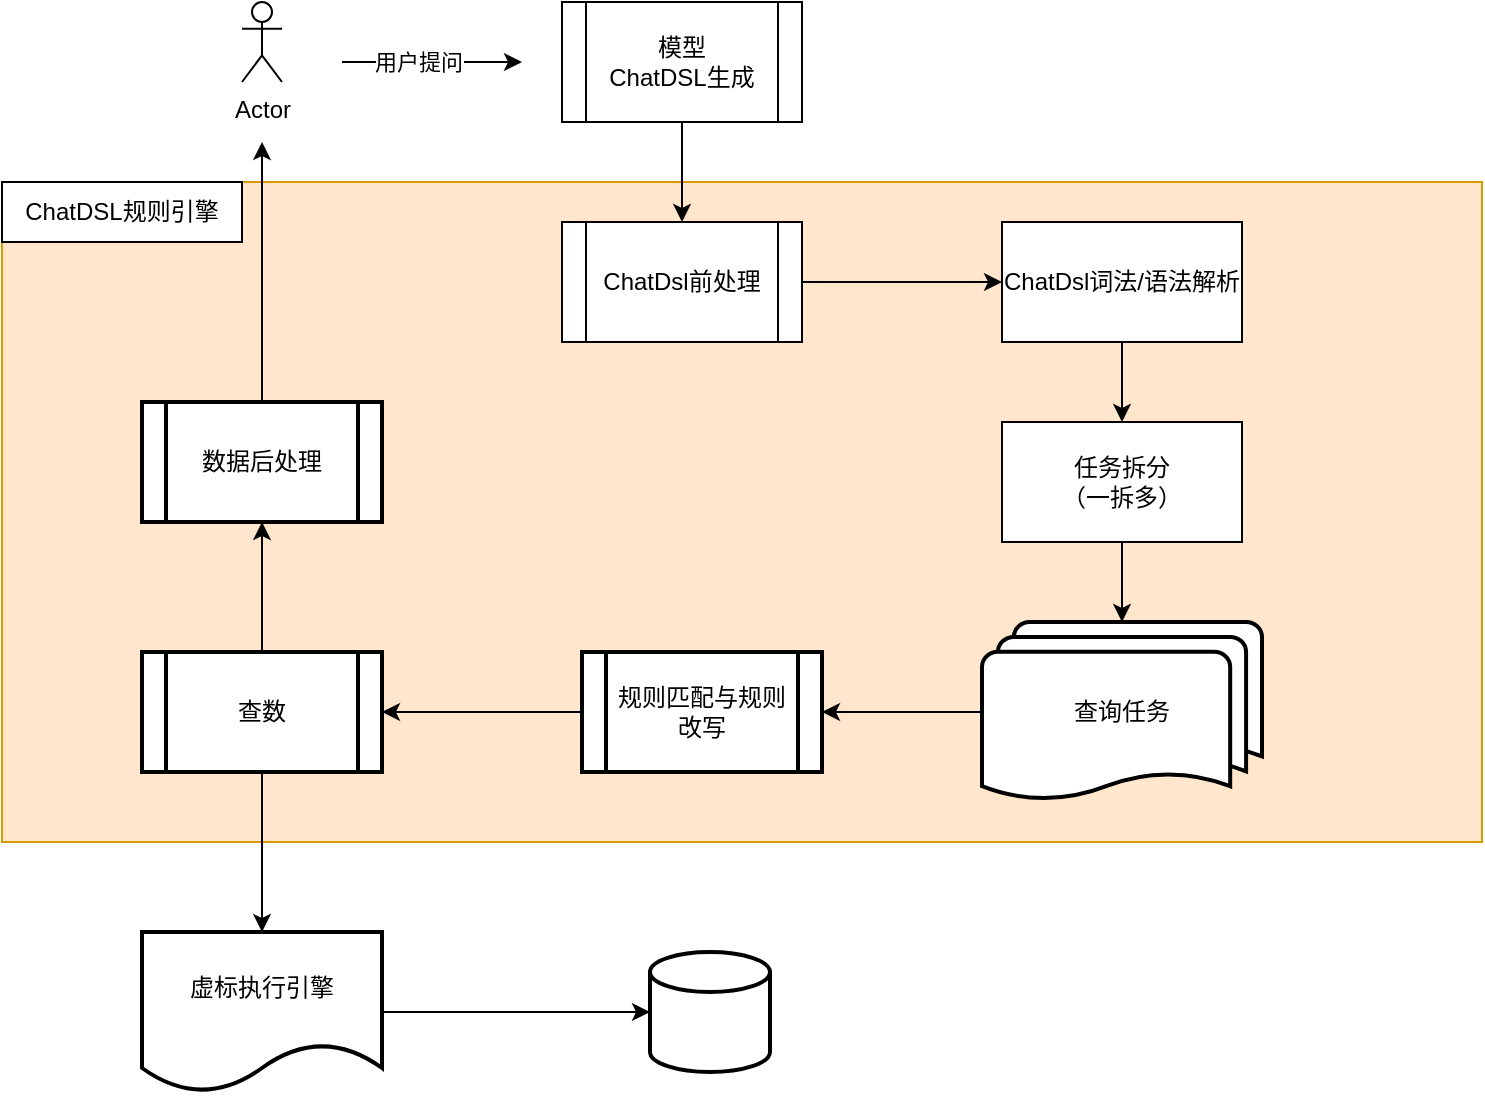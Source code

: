 <mxfile version="28.2.7">
  <diagram id="C5RBs43oDa-KdzZeNtuy" name="Page-1">
    <mxGraphModel dx="1426" dy="769" grid="1" gridSize="10" guides="1" tooltips="1" connect="1" arrows="1" fold="1" page="1" pageScale="1" pageWidth="827" pageHeight="1169" math="0" shadow="0">
      <root>
        <mxCell id="WIyWlLk6GJQsqaUBKTNV-0" />
        <mxCell id="WIyWlLk6GJQsqaUBKTNV-1" parent="WIyWlLk6GJQsqaUBKTNV-0" />
        <mxCell id="SPuBUjwBYpP1O54M1DYz-46" value="" style="rounded=0;whiteSpace=wrap;html=1;fillColor=#ffe6cc;strokeColor=#d79b00;" vertex="1" parent="WIyWlLk6GJQsqaUBKTNV-1">
          <mxGeometry x="60" y="170" width="740" height="330" as="geometry" />
        </mxCell>
        <mxCell id="SPuBUjwBYpP1O54M1DYz-13" value="Actor" style="shape=umlActor;verticalLabelPosition=bottom;verticalAlign=top;html=1;outlineConnect=0;" vertex="1" parent="WIyWlLk6GJQsqaUBKTNV-1">
          <mxGeometry x="180" y="80" width="20" height="40" as="geometry" />
        </mxCell>
        <mxCell id="SPuBUjwBYpP1O54M1DYz-15" value="" style="endArrow=classic;html=1;rounded=0;" edge="1" parent="WIyWlLk6GJQsqaUBKTNV-1">
          <mxGeometry width="50" height="50" relative="1" as="geometry">
            <mxPoint x="230" y="110" as="sourcePoint" />
            <mxPoint x="320" y="110" as="targetPoint" />
          </mxGeometry>
        </mxCell>
        <mxCell id="SPuBUjwBYpP1O54M1DYz-16" value="用户提问" style="edgeLabel;html=1;align=center;verticalAlign=middle;resizable=0;points=[];" vertex="1" connectable="0" parent="SPuBUjwBYpP1O54M1DYz-15">
          <mxGeometry x="-0.159" relative="1" as="geometry">
            <mxPoint as="offset" />
          </mxGeometry>
        </mxCell>
        <mxCell id="SPuBUjwBYpP1O54M1DYz-19" value="" style="edgeStyle=orthogonalEdgeStyle;rounded=0;orthogonalLoop=1;jettySize=auto;html=1;" edge="1" parent="WIyWlLk6GJQsqaUBKTNV-1" source="SPuBUjwBYpP1O54M1DYz-17" target="SPuBUjwBYpP1O54M1DYz-18">
          <mxGeometry relative="1" as="geometry" />
        </mxCell>
        <mxCell id="SPuBUjwBYpP1O54M1DYz-17" value="模型&lt;div&gt;ChatDSL&lt;span style=&quot;background-color: transparent;&quot;&gt;生成&lt;/span&gt;&lt;/div&gt;" style="shape=process;whiteSpace=wrap;html=1;backgroundOutline=1;" vertex="1" parent="WIyWlLk6GJQsqaUBKTNV-1">
          <mxGeometry x="340" y="80" width="120" height="60" as="geometry" />
        </mxCell>
        <mxCell id="SPuBUjwBYpP1O54M1DYz-21" value="" style="edgeStyle=orthogonalEdgeStyle;rounded=0;orthogonalLoop=1;jettySize=auto;html=1;" edge="1" parent="WIyWlLk6GJQsqaUBKTNV-1" source="SPuBUjwBYpP1O54M1DYz-18" target="SPuBUjwBYpP1O54M1DYz-20">
          <mxGeometry relative="1" as="geometry" />
        </mxCell>
        <mxCell id="SPuBUjwBYpP1O54M1DYz-18" value="ChatDsl前处理" style="shape=process;whiteSpace=wrap;html=1;backgroundOutline=1;" vertex="1" parent="WIyWlLk6GJQsqaUBKTNV-1">
          <mxGeometry x="340" y="190" width="120" height="60" as="geometry" />
        </mxCell>
        <mxCell id="SPuBUjwBYpP1O54M1DYz-23" value="" style="edgeStyle=orthogonalEdgeStyle;rounded=0;orthogonalLoop=1;jettySize=auto;html=1;" edge="1" parent="WIyWlLk6GJQsqaUBKTNV-1" source="SPuBUjwBYpP1O54M1DYz-20" target="SPuBUjwBYpP1O54M1DYz-22">
          <mxGeometry relative="1" as="geometry" />
        </mxCell>
        <mxCell id="SPuBUjwBYpP1O54M1DYz-20" value="ChatDsl词法/语法解析" style="whiteSpace=wrap;html=1;" vertex="1" parent="WIyWlLk6GJQsqaUBKTNV-1">
          <mxGeometry x="560" y="190" width="120" height="60" as="geometry" />
        </mxCell>
        <mxCell id="SPuBUjwBYpP1O54M1DYz-33" value="" style="edgeStyle=orthogonalEdgeStyle;rounded=0;orthogonalLoop=1;jettySize=auto;html=1;" edge="1" parent="WIyWlLk6GJQsqaUBKTNV-1" source="SPuBUjwBYpP1O54M1DYz-22" target="SPuBUjwBYpP1O54M1DYz-32">
          <mxGeometry relative="1" as="geometry" />
        </mxCell>
        <mxCell id="SPuBUjwBYpP1O54M1DYz-22" value="任务拆分&lt;div&gt;（一拆多）&lt;/div&gt;" style="whiteSpace=wrap;html=1;" vertex="1" parent="WIyWlLk6GJQsqaUBKTNV-1">
          <mxGeometry x="560" y="290" width="120" height="60" as="geometry" />
        </mxCell>
        <mxCell id="SPuBUjwBYpP1O54M1DYz-35" value="" style="edgeStyle=orthogonalEdgeStyle;rounded=0;orthogonalLoop=1;jettySize=auto;html=1;" edge="1" parent="WIyWlLk6GJQsqaUBKTNV-1" source="SPuBUjwBYpP1O54M1DYz-32" target="SPuBUjwBYpP1O54M1DYz-34">
          <mxGeometry relative="1" as="geometry" />
        </mxCell>
        <mxCell id="SPuBUjwBYpP1O54M1DYz-32" value="查询任务" style="strokeWidth=2;html=1;shape=mxgraph.flowchart.multi-document;whiteSpace=wrap;" vertex="1" parent="WIyWlLk6GJQsqaUBKTNV-1">
          <mxGeometry x="550" y="390" width="140" height="90" as="geometry" />
        </mxCell>
        <mxCell id="SPuBUjwBYpP1O54M1DYz-37" value="" style="edgeStyle=orthogonalEdgeStyle;rounded=0;orthogonalLoop=1;jettySize=auto;html=1;" edge="1" parent="WIyWlLk6GJQsqaUBKTNV-1" source="SPuBUjwBYpP1O54M1DYz-34" target="SPuBUjwBYpP1O54M1DYz-36">
          <mxGeometry relative="1" as="geometry" />
        </mxCell>
        <mxCell id="SPuBUjwBYpP1O54M1DYz-34" value="规则匹配与规则改写" style="shape=process;whiteSpace=wrap;html=1;backgroundOutline=1;strokeWidth=2;" vertex="1" parent="WIyWlLk6GJQsqaUBKTNV-1">
          <mxGeometry x="350" y="405" width="120" height="60" as="geometry" />
        </mxCell>
        <mxCell id="SPuBUjwBYpP1O54M1DYz-39" value="" style="edgeStyle=orthogonalEdgeStyle;rounded=0;orthogonalLoop=1;jettySize=auto;html=1;" edge="1" parent="WIyWlLk6GJQsqaUBKTNV-1" source="SPuBUjwBYpP1O54M1DYz-36" target="SPuBUjwBYpP1O54M1DYz-38">
          <mxGeometry relative="1" as="geometry" />
        </mxCell>
        <mxCell id="SPuBUjwBYpP1O54M1DYz-43" value="" style="edgeStyle=orthogonalEdgeStyle;rounded=0;orthogonalLoop=1;jettySize=auto;html=1;" edge="1" parent="WIyWlLk6GJQsqaUBKTNV-1" source="SPuBUjwBYpP1O54M1DYz-36" target="SPuBUjwBYpP1O54M1DYz-42">
          <mxGeometry relative="1" as="geometry" />
        </mxCell>
        <mxCell id="SPuBUjwBYpP1O54M1DYz-36" value="查数" style="shape=process;whiteSpace=wrap;html=1;backgroundOutline=1;strokeWidth=2;" vertex="1" parent="WIyWlLk6GJQsqaUBKTNV-1">
          <mxGeometry x="130" y="405" width="120" height="60" as="geometry" />
        </mxCell>
        <mxCell id="SPuBUjwBYpP1O54M1DYz-41" value="" style="edgeStyle=orthogonalEdgeStyle;rounded=0;orthogonalLoop=1;jettySize=auto;html=1;" edge="1" parent="WIyWlLk6GJQsqaUBKTNV-1" source="SPuBUjwBYpP1O54M1DYz-38" target="SPuBUjwBYpP1O54M1DYz-40">
          <mxGeometry relative="1" as="geometry" />
        </mxCell>
        <mxCell id="SPuBUjwBYpP1O54M1DYz-38" value="虚标执行引擎" style="shape=document;whiteSpace=wrap;html=1;boundedLbl=1;strokeWidth=2;" vertex="1" parent="WIyWlLk6GJQsqaUBKTNV-1">
          <mxGeometry x="130" y="545" width="120" height="80" as="geometry" />
        </mxCell>
        <mxCell id="SPuBUjwBYpP1O54M1DYz-40" value="" style="strokeWidth=2;html=1;shape=mxgraph.flowchart.database;whiteSpace=wrap;" vertex="1" parent="WIyWlLk6GJQsqaUBKTNV-1">
          <mxGeometry x="384" y="555" width="60" height="60" as="geometry" />
        </mxCell>
        <mxCell id="SPuBUjwBYpP1O54M1DYz-45" value="" style="edgeStyle=orthogonalEdgeStyle;rounded=0;orthogonalLoop=1;jettySize=auto;html=1;" edge="1" parent="WIyWlLk6GJQsqaUBKTNV-1" source="SPuBUjwBYpP1O54M1DYz-42">
          <mxGeometry relative="1" as="geometry">
            <mxPoint x="190" y="150" as="targetPoint" />
          </mxGeometry>
        </mxCell>
        <mxCell id="SPuBUjwBYpP1O54M1DYz-42" value="数据后处理" style="shape=process;whiteSpace=wrap;html=1;backgroundOutline=1;strokeWidth=2;" vertex="1" parent="WIyWlLk6GJQsqaUBKTNV-1">
          <mxGeometry x="130" y="280" width="120" height="60" as="geometry" />
        </mxCell>
        <mxCell id="SPuBUjwBYpP1O54M1DYz-47" value="ChatDSL规则引擎" style="rounded=0;whiteSpace=wrap;html=1;" vertex="1" parent="WIyWlLk6GJQsqaUBKTNV-1">
          <mxGeometry x="60" y="170" width="120" height="30" as="geometry" />
        </mxCell>
      </root>
    </mxGraphModel>
  </diagram>
</mxfile>

